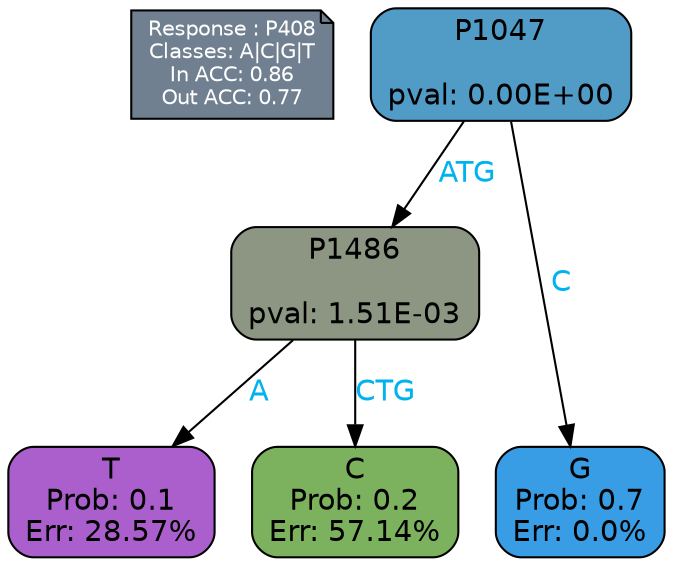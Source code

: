 digraph Tree {
node [shape=box, style="filled, rounded", color="black", fontname=helvetica] ;
graph [ranksep=equally, splines=polylines, bgcolor=transparent, dpi=600] ;
edge [fontname=helvetica] ;
LEGEND [label="Response : P408
Classes: A|C|G|T
In ACC: 0.86
Out ACC: 0.77
",shape=note,align=left,style=filled,fillcolor="slategray",fontcolor="white",fontsize=10];1 [label="P1047

pval: 0.00E+00", fillcolor="#519bc7"] ;
2 [label="P1486

pval: 1.51E-03", fillcolor="#8c9682"] ;
3 [label="T
Prob: 0.1
Err: 28.57%", fillcolor="#ab5fcc"] ;
4 [label="C
Prob: 0.2
Err: 57.14%", fillcolor="#7cb15d"] ;
5 [label="G
Prob: 0.7
Err: 0.0%", fillcolor="#399de5"] ;
1 -> 2 [label="ATG",fontcolor=deepskyblue2] ;
1 -> 5 [label="C",fontcolor=deepskyblue2] ;
2 -> 3 [label="A",fontcolor=deepskyblue2] ;
2 -> 4 [label="CTG",fontcolor=deepskyblue2] ;
{rank = same; 3;4;5;}{rank = same; LEGEND;1;}}